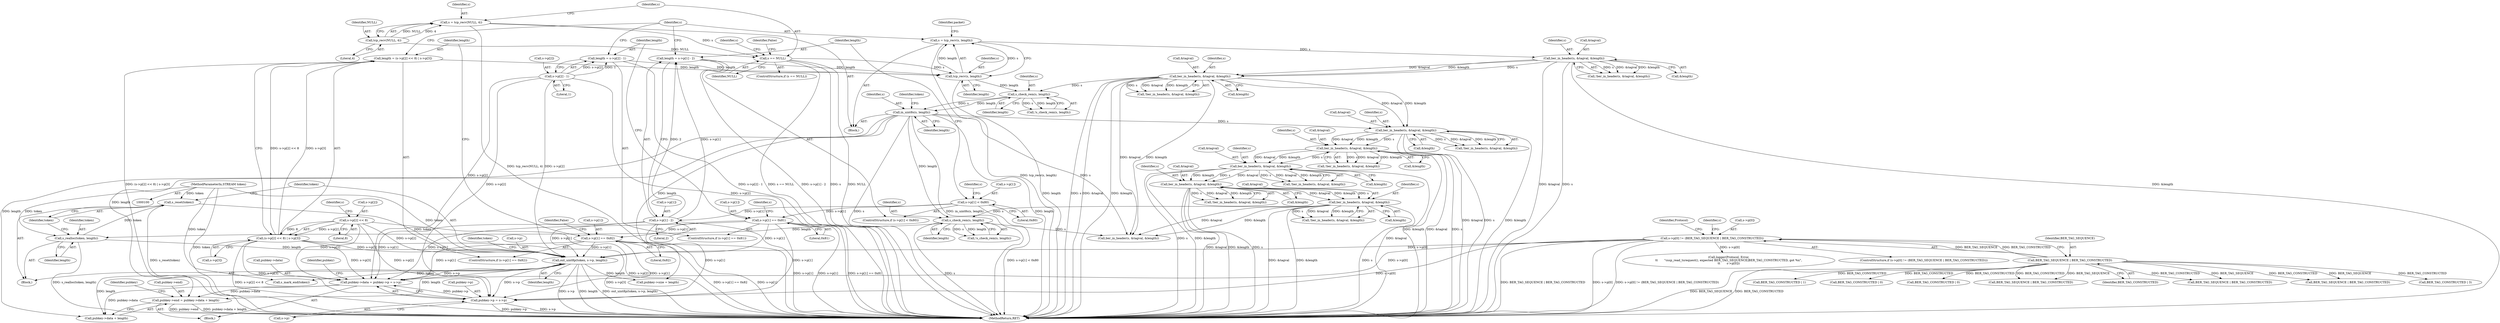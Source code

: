 digraph "0_rdesktop_4dca546d04321a610c1835010b5dad85163b65e1_2@integer" {
"1000413" [label="(Call,pubkey->end = pubkey->data + length)"];
"1000402" [label="(Call,pubkey->data = pubkey->p = s->p)"];
"1000406" [label="(Call,pubkey->p = s->p)"];
"1000359" [label="(Call,out_uint8p(token, s->p, length))"];
"1000357" [label="(Call,s_reset(token))"];
"1000354" [label="(Call,s_realloc(token, length))"];
"1000101" [label="(MethodParameterIn,STREAM token)"];
"1000346" [label="(Call,s_check_rem(s, length))"];
"1000333" [label="(Call,ber_in_header(s, &tagval, &length))"];
"1000315" [label="(Call,ber_in_header(s, &tagval, &length))"];
"1000299" [label="(Call,ber_in_header(s, &tagval, &length))"];
"1000283" [label="(Call,ber_in_header(s, &tagval, &length))"];
"1000265" [label="(Call,ber_in_header(s, &tagval, &length))"];
"1000256" [label="(Call,in_uint8s(s, length))"];
"1000248" [label="(Call,s_check_rem(s, length))"];
"1000231" [label="(Call,ber_in_header(s, &tagval, &length))"];
"1000215" [label="(Call,ber_in_header(s, &tagval, &length))"];
"1000203" [label="(Call,s = tcp_recv(s, length))"];
"1000205" [label="(Call,tcp_recv(s, length))"];
"1000114" [label="(Call,s == NULL)"];
"1000108" [label="(Call,s = tcp_recv(NULL, 4))"];
"1000110" [label="(Call,tcp_recv(NULL, 4))"];
"1000149" [label="(Call,length = s->p[1] - 2)"];
"1000151" [label="(Call,s->p[1] - 2)"];
"1000142" [label="(Call,s->p[1] < 0x80)"];
"1000167" [label="(Call,length = s->p[2] - 1)"];
"1000169" [label="(Call,s->p[2] - 1)"];
"1000185" [label="(Call,length = (s->p[2] << 8) | s->p[3])"];
"1000187" [label="(Call,(s->p[2] << 8) | s->p[3])"];
"1000188" [label="(Call,s->p[2] << 8)"];
"1000178" [label="(Call,s->p[1] == 0x82)"];
"1000160" [label="(Call,s->p[1] == 0x81)"];
"1000120" [label="(Call,s->p[0] != (BER_TAG_SEQUENCE | BER_TAG_CONSTRUCTED))"];
"1000126" [label="(Call,BER_TAG_SEQUENCE | BER_TAG_CONSTRUCTED)"];
"1000123" [label="(Identifier,s)"];
"1000167" [label="(Call,length = s->p[2] - 1)"];
"1000179" [label="(Call,s->p[1])"];
"1000169" [label="(Call,s->p[2] - 1)"];
"1000168" [label="(Identifier,length)"];
"1000223" [label="(Call,BER_TAG_SEQUENCE | BER_TAG_CONSTRUCTED)"];
"1000159" [label="(ControlStructure,if (s->p[1] == 0x81))"];
"1000141" [label="(ControlStructure,if (s->p[1] < 0x80))"];
"1000143" [label="(Call,s->p[1])"];
"1000307" [label="(Call,BER_TAG_SEQUENCE | BER_TAG_CONSTRUCTED)"];
"1000383" [label="(Call,BER_TAG_CONSTRUCTED | 3)"];
"1000150" [label="(Identifier,length)"];
"1000101" [label="(MethodParameterIn,STREAM token)"];
"1000366" [label="(Identifier,token)"];
"1000130" [label="(Call,logger(Protocol, Error,\n\t\t       \"cssp_read_tsrequest(), expected BER_TAG_SEQUENCE|BER_TAG_CONSTRUCTED, got %x\",\n\t\t       s->p[0]))"];
"1000410" [label="(Call,s->p)"];
"1000206" [label="(Identifier,s)"];
"1000187" [label="(Call,(s->p[2] << 8) | s->p[3])"];
"1000345" [label="(Call,!s_check_rem(s, length))"];
"1000110" [label="(Call,tcp_recv(NULL, 4))"];
"1000417" [label="(Call,pubkey->data + length)"];
"1000319" [label="(Call,&length)"];
"1000230" [label="(Call,!ber_in_header(s, &tagval, &length))"];
"1000185" [label="(Call,length = (s->p[2] << 8) | s->p[3])"];
"1000157" [label="(Literal,2)"];
"1000407" [label="(Call,pubkey->p)"];
"1000287" [label="(Call,&length)"];
"1000334" [label="(Identifier,s)"];
"1000406" [label="(Call,pubkey->p = s->p)"];
"1000348" [label="(Identifier,length)"];
"1000317" [label="(Call,&tagval)"];
"1000178" [label="(Call,s->p[1] == 0x82)"];
"1000373" [label="(Call,ber_in_header(s, &tagval, &length))"];
"1000335" [label="(Call,&tagval)"];
"1000207" [label="(Identifier,length)"];
"1000413" [label="(Call,pubkey->end = pubkey->data + length)"];
"1000131" [label="(Identifier,Protocol)"];
"1000275" [label="(Call,BER_TAG_CONSTRUCTED | 1)"];
"1000298" [label="(Call,!ber_in_header(s, &tagval, &length))"];
"1000285" [label="(Call,&tagval)"];
"1000120" [label="(Call,s->p[0] != (BER_TAG_SEQUENCE | BER_TAG_CONSTRUCTED))"];
"1000175" [label="(Literal,1)"];
"1000337" [label="(Call,&length)"];
"1000357" [label="(Call,s_reset(token))"];
"1000194" [label="(Literal,8)"];
"1000325" [label="(Call,BER_TAG_CONSTRUCTED | 0)"];
"1000163" [label="(Identifier,s)"];
"1000231" [label="(Call,ber_in_header(s, &tagval, &length))"];
"1000181" [label="(Identifier,s)"];
"1000247" [label="(Call,!s_check_rem(s, length))"];
"1000217" [label="(Call,&tagval)"];
"1000128" [label="(Identifier,BER_TAG_CONSTRUCTED)"];
"1000126" [label="(Call,BER_TAG_SEQUENCE | BER_TAG_CONSTRUCTED)"];
"1000402" [label="(Call,pubkey->data = pubkey->p = s->p)"];
"1000354" [label="(Call,s_realloc(token, length))"];
"1000250" [label="(Identifier,length)"];
"1000299" [label="(Call,ber_in_header(s, &tagval, &length))"];
"1000265" [label="(Call,ber_in_header(s, &tagval, &length))"];
"1000415" [label="(Identifier,pubkey)"];
"1000316" [label="(Identifier,s)"];
"1000202" [label="(Identifier,False)"];
"1000403" [label="(Call,pubkey->data)"];
"1000186" [label="(Identifier,length)"];
"1000119" [label="(ControlStructure,if (s->p[0] != (BER_TAG_SEQUENCE | BER_TAG_CONSTRUCTED)))"];
"1000215" [label="(Call,ber_in_header(s, &tagval, &length))"];
"1000248" [label="(Call,s_check_rem(s, length))"];
"1000314" [label="(Call,!ber_in_header(s, &tagval, &length))"];
"1000241" [label="(Call,BER_TAG_CONSTRUCTED | 0)"];
"1000108" [label="(Call,s = tcp_recv(NULL, 4))"];
"1000148" [label="(Literal,0x80)"];
"1000232" [label="(Identifier,s)"];
"1000266" [label="(Identifier,s)"];
"1000261" [label="(Block,)"];
"1000356" [label="(Identifier,length)"];
"1000346" [label="(Call,s_check_rem(s, length))"];
"1000267" [label="(Call,&tagval)"];
"1000145" [label="(Identifier,s)"];
"1000269" [label="(Call,&length)"];
"1000233" [label="(Call,&tagval)"];
"1000103" [label="(Block,)"];
"1000151" [label="(Call,s->p[1] - 2)"];
"1000118" [label="(Identifier,False)"];
"1000189" [label="(Call,s->p[2])"];
"1000257" [label="(Identifier,s)"];
"1000303" [label="(Call,&length)"];
"1000333" [label="(Call,ber_in_header(s, &tagval, &length))"];
"1000166" [label="(Literal,0x81)"];
"1000114" [label="(Call,s == NULL)"];
"1000209" [label="(Identifier,packet)"];
"1000359" [label="(Call,out_uint8p(token, s->p, length))"];
"1000109" [label="(Identifier,s)"];
"1000113" [label="(ControlStructure,if (s == NULL))"];
"1000177" [label="(ControlStructure,if (s->p[1] == 0x82))"];
"1000365" [label="(Call,s_mark_end(token))"];
"1000347" [label="(Identifier,s)"];
"1000422" [label="(Call,pubkey->size = length)"];
"1000170" [label="(Call,s->p[2])"];
"1000429" [label="(MethodReturn,RET)"];
"1000264" [label="(Call,!ber_in_header(s, &tagval, &length))"];
"1000112" [label="(Literal,4)"];
"1000205" [label="(Call,tcp_recv(s, length))"];
"1000116" [label="(Identifier,NULL)"];
"1000161" [label="(Call,s->p[1])"];
"1000360" [label="(Identifier,token)"];
"1000361" [label="(Call,s->p)"];
"1000204" [label="(Identifier,s)"];
"1000249" [label="(Identifier,s)"];
"1000235" [label="(Call,&length)"];
"1000315" [label="(Call,ber_in_header(s, &tagval, &length))"];
"1000284" [label="(Identifier,s)"];
"1000256" [label="(Call,in_uint8s(s, length))"];
"1000111" [label="(Identifier,NULL)"];
"1000301" [label="(Call,&tagval)"];
"1000219" [label="(Call,&length)"];
"1000283" [label="(Call,ber_in_header(s, &tagval, &length))"];
"1000203" [label="(Call,s = tcp_recv(s, length))"];
"1000332" [label="(Call,!ber_in_header(s, &tagval, &length))"];
"1000369" [label="(Block,)"];
"1000364" [label="(Identifier,length)"];
"1000214" [label="(Call,!ber_in_header(s, &tagval, &length))"];
"1000152" [label="(Call,s->p[1])"];
"1000115" [label="(Identifier,s)"];
"1000121" [label="(Call,s->p[0])"];
"1000160" [label="(Call,s->p[1] == 0x81)"];
"1000195" [label="(Call,s->p[3])"];
"1000127" [label="(Identifier,BER_TAG_SEQUENCE)"];
"1000358" [label="(Identifier,token)"];
"1000414" [label="(Call,pubkey->end)"];
"1000188" [label="(Call,s->p[2] << 8)"];
"1000355" [label="(Identifier,token)"];
"1000282" [label="(Call,!ber_in_header(s, &tagval, &length))"];
"1000258" [label="(Identifier,length)"];
"1000149" [label="(Call,length = s->p[1] - 2)"];
"1000291" [label="(Call,BER_TAG_SEQUENCE | BER_TAG_CONSTRUCTED)"];
"1000142" [label="(Call,s->p[1] < 0x80)"];
"1000300" [label="(Identifier,s)"];
"1000260" [label="(Identifier,token)"];
"1000424" [label="(Identifier,pubkey)"];
"1000197" [label="(Identifier,s)"];
"1000216" [label="(Identifier,s)"];
"1000184" [label="(Literal,0x82)"];
"1000413" -> "1000369"  [label="AST: "];
"1000413" -> "1000417"  [label="CFG: "];
"1000414" -> "1000413"  [label="AST: "];
"1000417" -> "1000413"  [label="AST: "];
"1000424" -> "1000413"  [label="CFG: "];
"1000413" -> "1000429"  [label="DDG: pubkey->end"];
"1000413" -> "1000429"  [label="DDG: pubkey->data + length"];
"1000402" -> "1000413"  [label="DDG: pubkey->data"];
"1000359" -> "1000413"  [label="DDG: length"];
"1000256" -> "1000413"  [label="DDG: length"];
"1000402" -> "1000369"  [label="AST: "];
"1000402" -> "1000406"  [label="CFG: "];
"1000403" -> "1000402"  [label="AST: "];
"1000406" -> "1000402"  [label="AST: "];
"1000415" -> "1000402"  [label="CFG: "];
"1000406" -> "1000402"  [label="DDG: pubkey->p"];
"1000359" -> "1000402"  [label="DDG: s->p"];
"1000178" -> "1000402"  [label="DDG: s->p[1]"];
"1000188" -> "1000402"  [label="DDG: s->p[2]"];
"1000120" -> "1000402"  [label="DDG: s->p[0]"];
"1000169" -> "1000402"  [label="DDG: s->p[2]"];
"1000160" -> "1000402"  [label="DDG: s->p[1]"];
"1000187" -> "1000402"  [label="DDG: s->p[3]"];
"1000151" -> "1000402"  [label="DDG: s->p[1]"];
"1000402" -> "1000417"  [label="DDG: pubkey->data"];
"1000406" -> "1000410"  [label="CFG: "];
"1000407" -> "1000406"  [label="AST: "];
"1000410" -> "1000406"  [label="AST: "];
"1000406" -> "1000429"  [label="DDG: pubkey->p"];
"1000406" -> "1000429"  [label="DDG: s->p"];
"1000359" -> "1000406"  [label="DDG: s->p"];
"1000178" -> "1000406"  [label="DDG: s->p[1]"];
"1000188" -> "1000406"  [label="DDG: s->p[2]"];
"1000120" -> "1000406"  [label="DDG: s->p[0]"];
"1000169" -> "1000406"  [label="DDG: s->p[2]"];
"1000160" -> "1000406"  [label="DDG: s->p[1]"];
"1000187" -> "1000406"  [label="DDG: s->p[3]"];
"1000151" -> "1000406"  [label="DDG: s->p[1]"];
"1000359" -> "1000261"  [label="AST: "];
"1000359" -> "1000364"  [label="CFG: "];
"1000360" -> "1000359"  [label="AST: "];
"1000361" -> "1000359"  [label="AST: "];
"1000364" -> "1000359"  [label="AST: "];
"1000366" -> "1000359"  [label="CFG: "];
"1000359" -> "1000429"  [label="DDG: s->p"];
"1000359" -> "1000429"  [label="DDG: length"];
"1000359" -> "1000429"  [label="DDG: out_uint8p(token, s->p, length)"];
"1000357" -> "1000359"  [label="DDG: token"];
"1000101" -> "1000359"  [label="DDG: token"];
"1000178" -> "1000359"  [label="DDG: s->p[1]"];
"1000188" -> "1000359"  [label="DDG: s->p[2]"];
"1000120" -> "1000359"  [label="DDG: s->p[0]"];
"1000169" -> "1000359"  [label="DDG: s->p[2]"];
"1000160" -> "1000359"  [label="DDG: s->p[1]"];
"1000187" -> "1000359"  [label="DDG: s->p[3]"];
"1000151" -> "1000359"  [label="DDG: s->p[1]"];
"1000354" -> "1000359"  [label="DDG: length"];
"1000359" -> "1000365"  [label="DDG: token"];
"1000359" -> "1000417"  [label="DDG: length"];
"1000359" -> "1000422"  [label="DDG: length"];
"1000357" -> "1000261"  [label="AST: "];
"1000357" -> "1000358"  [label="CFG: "];
"1000358" -> "1000357"  [label="AST: "];
"1000360" -> "1000357"  [label="CFG: "];
"1000357" -> "1000429"  [label="DDG: s_reset(token)"];
"1000354" -> "1000357"  [label="DDG: token"];
"1000101" -> "1000357"  [label="DDG: token"];
"1000354" -> "1000261"  [label="AST: "];
"1000354" -> "1000356"  [label="CFG: "];
"1000355" -> "1000354"  [label="AST: "];
"1000356" -> "1000354"  [label="AST: "];
"1000358" -> "1000354"  [label="CFG: "];
"1000354" -> "1000429"  [label="DDG: s_realloc(token, length)"];
"1000101" -> "1000354"  [label="DDG: token"];
"1000346" -> "1000354"  [label="DDG: length"];
"1000101" -> "1000100"  [label="AST: "];
"1000101" -> "1000429"  [label="DDG: token"];
"1000101" -> "1000365"  [label="DDG: token"];
"1000346" -> "1000345"  [label="AST: "];
"1000346" -> "1000348"  [label="CFG: "];
"1000347" -> "1000346"  [label="AST: "];
"1000348" -> "1000346"  [label="AST: "];
"1000345" -> "1000346"  [label="CFG: "];
"1000346" -> "1000429"  [label="DDG: s"];
"1000346" -> "1000345"  [label="DDG: s"];
"1000346" -> "1000345"  [label="DDG: length"];
"1000333" -> "1000346"  [label="DDG: s"];
"1000256" -> "1000346"  [label="DDG: length"];
"1000346" -> "1000373"  [label="DDG: s"];
"1000333" -> "1000332"  [label="AST: "];
"1000333" -> "1000337"  [label="CFG: "];
"1000334" -> "1000333"  [label="AST: "];
"1000335" -> "1000333"  [label="AST: "];
"1000337" -> "1000333"  [label="AST: "];
"1000332" -> "1000333"  [label="CFG: "];
"1000333" -> "1000429"  [label="DDG: s"];
"1000333" -> "1000429"  [label="DDG: &length"];
"1000333" -> "1000429"  [label="DDG: &tagval"];
"1000333" -> "1000332"  [label="DDG: s"];
"1000333" -> "1000332"  [label="DDG: &tagval"];
"1000333" -> "1000332"  [label="DDG: &length"];
"1000315" -> "1000333"  [label="DDG: s"];
"1000315" -> "1000333"  [label="DDG: &tagval"];
"1000315" -> "1000333"  [label="DDG: &length"];
"1000333" -> "1000373"  [label="DDG: &tagval"];
"1000333" -> "1000373"  [label="DDG: &length"];
"1000315" -> "1000314"  [label="AST: "];
"1000315" -> "1000319"  [label="CFG: "];
"1000316" -> "1000315"  [label="AST: "];
"1000317" -> "1000315"  [label="AST: "];
"1000319" -> "1000315"  [label="AST: "];
"1000314" -> "1000315"  [label="CFG: "];
"1000315" -> "1000429"  [label="DDG: s"];
"1000315" -> "1000429"  [label="DDG: &length"];
"1000315" -> "1000429"  [label="DDG: &tagval"];
"1000315" -> "1000314"  [label="DDG: s"];
"1000315" -> "1000314"  [label="DDG: &tagval"];
"1000315" -> "1000314"  [label="DDG: &length"];
"1000299" -> "1000315"  [label="DDG: s"];
"1000299" -> "1000315"  [label="DDG: &tagval"];
"1000299" -> "1000315"  [label="DDG: &length"];
"1000299" -> "1000298"  [label="AST: "];
"1000299" -> "1000303"  [label="CFG: "];
"1000300" -> "1000299"  [label="AST: "];
"1000301" -> "1000299"  [label="AST: "];
"1000303" -> "1000299"  [label="AST: "];
"1000298" -> "1000299"  [label="CFG: "];
"1000299" -> "1000429"  [label="DDG: &length"];
"1000299" -> "1000429"  [label="DDG: &tagval"];
"1000299" -> "1000429"  [label="DDG: s"];
"1000299" -> "1000298"  [label="DDG: s"];
"1000299" -> "1000298"  [label="DDG: &tagval"];
"1000299" -> "1000298"  [label="DDG: &length"];
"1000283" -> "1000299"  [label="DDG: s"];
"1000283" -> "1000299"  [label="DDG: &tagval"];
"1000283" -> "1000299"  [label="DDG: &length"];
"1000283" -> "1000282"  [label="AST: "];
"1000283" -> "1000287"  [label="CFG: "];
"1000284" -> "1000283"  [label="AST: "];
"1000285" -> "1000283"  [label="AST: "];
"1000287" -> "1000283"  [label="AST: "];
"1000282" -> "1000283"  [label="CFG: "];
"1000283" -> "1000429"  [label="DDG: &tagval"];
"1000283" -> "1000429"  [label="DDG: s"];
"1000283" -> "1000429"  [label="DDG: &length"];
"1000283" -> "1000282"  [label="DDG: s"];
"1000283" -> "1000282"  [label="DDG: &tagval"];
"1000283" -> "1000282"  [label="DDG: &length"];
"1000265" -> "1000283"  [label="DDG: s"];
"1000265" -> "1000283"  [label="DDG: &tagval"];
"1000265" -> "1000283"  [label="DDG: &length"];
"1000265" -> "1000264"  [label="AST: "];
"1000265" -> "1000269"  [label="CFG: "];
"1000266" -> "1000265"  [label="AST: "];
"1000267" -> "1000265"  [label="AST: "];
"1000269" -> "1000265"  [label="AST: "];
"1000264" -> "1000265"  [label="CFG: "];
"1000265" -> "1000429"  [label="DDG: &length"];
"1000265" -> "1000429"  [label="DDG: &tagval"];
"1000265" -> "1000429"  [label="DDG: s"];
"1000265" -> "1000264"  [label="DDG: s"];
"1000265" -> "1000264"  [label="DDG: &tagval"];
"1000265" -> "1000264"  [label="DDG: &length"];
"1000256" -> "1000265"  [label="DDG: s"];
"1000231" -> "1000265"  [label="DDG: &tagval"];
"1000231" -> "1000265"  [label="DDG: &length"];
"1000256" -> "1000103"  [label="AST: "];
"1000256" -> "1000258"  [label="CFG: "];
"1000257" -> "1000256"  [label="AST: "];
"1000258" -> "1000256"  [label="AST: "];
"1000260" -> "1000256"  [label="CFG: "];
"1000256" -> "1000429"  [label="DDG: length"];
"1000256" -> "1000429"  [label="DDG: s"];
"1000256" -> "1000429"  [label="DDG: in_uint8s(s, length)"];
"1000248" -> "1000256"  [label="DDG: s"];
"1000248" -> "1000256"  [label="DDG: length"];
"1000256" -> "1000373"  [label="DDG: s"];
"1000256" -> "1000417"  [label="DDG: length"];
"1000256" -> "1000422"  [label="DDG: length"];
"1000248" -> "1000247"  [label="AST: "];
"1000248" -> "1000250"  [label="CFG: "];
"1000249" -> "1000248"  [label="AST: "];
"1000250" -> "1000248"  [label="AST: "];
"1000247" -> "1000248"  [label="CFG: "];
"1000248" -> "1000247"  [label="DDG: s"];
"1000248" -> "1000247"  [label="DDG: length"];
"1000231" -> "1000248"  [label="DDG: s"];
"1000205" -> "1000248"  [label="DDG: length"];
"1000231" -> "1000230"  [label="AST: "];
"1000231" -> "1000235"  [label="CFG: "];
"1000232" -> "1000231"  [label="AST: "];
"1000233" -> "1000231"  [label="AST: "];
"1000235" -> "1000231"  [label="AST: "];
"1000230" -> "1000231"  [label="CFG: "];
"1000231" -> "1000429"  [label="DDG: &tagval"];
"1000231" -> "1000429"  [label="DDG: &length"];
"1000231" -> "1000429"  [label="DDG: s"];
"1000231" -> "1000230"  [label="DDG: s"];
"1000231" -> "1000230"  [label="DDG: &tagval"];
"1000231" -> "1000230"  [label="DDG: &length"];
"1000215" -> "1000231"  [label="DDG: s"];
"1000215" -> "1000231"  [label="DDG: &tagval"];
"1000215" -> "1000231"  [label="DDG: &length"];
"1000231" -> "1000373"  [label="DDG: &tagval"];
"1000231" -> "1000373"  [label="DDG: &length"];
"1000215" -> "1000214"  [label="AST: "];
"1000215" -> "1000219"  [label="CFG: "];
"1000216" -> "1000215"  [label="AST: "];
"1000217" -> "1000215"  [label="AST: "];
"1000219" -> "1000215"  [label="AST: "];
"1000214" -> "1000215"  [label="CFG: "];
"1000215" -> "1000429"  [label="DDG: s"];
"1000215" -> "1000429"  [label="DDG: &length"];
"1000215" -> "1000429"  [label="DDG: &tagval"];
"1000215" -> "1000214"  [label="DDG: s"];
"1000215" -> "1000214"  [label="DDG: &tagval"];
"1000215" -> "1000214"  [label="DDG: &length"];
"1000203" -> "1000215"  [label="DDG: s"];
"1000203" -> "1000103"  [label="AST: "];
"1000203" -> "1000205"  [label="CFG: "];
"1000204" -> "1000203"  [label="AST: "];
"1000205" -> "1000203"  [label="AST: "];
"1000209" -> "1000203"  [label="CFG: "];
"1000203" -> "1000429"  [label="DDG: tcp_recv(s, length)"];
"1000205" -> "1000203"  [label="DDG: s"];
"1000205" -> "1000203"  [label="DDG: length"];
"1000205" -> "1000207"  [label="CFG: "];
"1000206" -> "1000205"  [label="AST: "];
"1000207" -> "1000205"  [label="AST: "];
"1000205" -> "1000429"  [label="DDG: length"];
"1000114" -> "1000205"  [label="DDG: s"];
"1000149" -> "1000205"  [label="DDG: length"];
"1000167" -> "1000205"  [label="DDG: length"];
"1000185" -> "1000205"  [label="DDG: length"];
"1000114" -> "1000113"  [label="AST: "];
"1000114" -> "1000116"  [label="CFG: "];
"1000115" -> "1000114"  [label="AST: "];
"1000116" -> "1000114"  [label="AST: "];
"1000118" -> "1000114"  [label="CFG: "];
"1000123" -> "1000114"  [label="CFG: "];
"1000114" -> "1000429"  [label="DDG: s == NULL"];
"1000114" -> "1000429"  [label="DDG: s"];
"1000114" -> "1000429"  [label="DDG: NULL"];
"1000108" -> "1000114"  [label="DDG: s"];
"1000110" -> "1000114"  [label="DDG: NULL"];
"1000108" -> "1000103"  [label="AST: "];
"1000108" -> "1000110"  [label="CFG: "];
"1000109" -> "1000108"  [label="AST: "];
"1000110" -> "1000108"  [label="AST: "];
"1000115" -> "1000108"  [label="CFG: "];
"1000108" -> "1000429"  [label="DDG: tcp_recv(NULL, 4)"];
"1000110" -> "1000108"  [label="DDG: NULL"];
"1000110" -> "1000108"  [label="DDG: 4"];
"1000110" -> "1000112"  [label="CFG: "];
"1000111" -> "1000110"  [label="AST: "];
"1000112" -> "1000110"  [label="AST: "];
"1000149" -> "1000141"  [label="AST: "];
"1000149" -> "1000151"  [label="CFG: "];
"1000150" -> "1000149"  [label="AST: "];
"1000151" -> "1000149"  [label="AST: "];
"1000204" -> "1000149"  [label="CFG: "];
"1000149" -> "1000429"  [label="DDG: s->p[1] - 2"];
"1000151" -> "1000149"  [label="DDG: s->p[1]"];
"1000151" -> "1000149"  [label="DDG: 2"];
"1000151" -> "1000157"  [label="CFG: "];
"1000152" -> "1000151"  [label="AST: "];
"1000157" -> "1000151"  [label="AST: "];
"1000151" -> "1000429"  [label="DDG: s->p[1]"];
"1000142" -> "1000151"  [label="DDG: s->p[1]"];
"1000142" -> "1000141"  [label="AST: "];
"1000142" -> "1000148"  [label="CFG: "];
"1000143" -> "1000142"  [label="AST: "];
"1000148" -> "1000142"  [label="AST: "];
"1000150" -> "1000142"  [label="CFG: "];
"1000163" -> "1000142"  [label="CFG: "];
"1000142" -> "1000429"  [label="DDG: s->p[1] < 0x80"];
"1000142" -> "1000160"  [label="DDG: s->p[1]"];
"1000167" -> "1000159"  [label="AST: "];
"1000167" -> "1000169"  [label="CFG: "];
"1000168" -> "1000167"  [label="AST: "];
"1000169" -> "1000167"  [label="AST: "];
"1000204" -> "1000167"  [label="CFG: "];
"1000167" -> "1000429"  [label="DDG: s->p[2] - 1"];
"1000169" -> "1000167"  [label="DDG: s->p[2]"];
"1000169" -> "1000167"  [label="DDG: 1"];
"1000169" -> "1000175"  [label="CFG: "];
"1000170" -> "1000169"  [label="AST: "];
"1000175" -> "1000169"  [label="AST: "];
"1000169" -> "1000429"  [label="DDG: s->p[2]"];
"1000185" -> "1000177"  [label="AST: "];
"1000185" -> "1000187"  [label="CFG: "];
"1000186" -> "1000185"  [label="AST: "];
"1000187" -> "1000185"  [label="AST: "];
"1000204" -> "1000185"  [label="CFG: "];
"1000185" -> "1000429"  [label="DDG: (s->p[2] << 8) | s->p[3]"];
"1000187" -> "1000185"  [label="DDG: s->p[2] << 8"];
"1000187" -> "1000185"  [label="DDG: s->p[3]"];
"1000187" -> "1000195"  [label="CFG: "];
"1000188" -> "1000187"  [label="AST: "];
"1000195" -> "1000187"  [label="AST: "];
"1000187" -> "1000429"  [label="DDG: s->p[2] << 8"];
"1000187" -> "1000429"  [label="DDG: s->p[3]"];
"1000188" -> "1000187"  [label="DDG: s->p[2]"];
"1000188" -> "1000187"  [label="DDG: 8"];
"1000188" -> "1000194"  [label="CFG: "];
"1000189" -> "1000188"  [label="AST: "];
"1000194" -> "1000188"  [label="AST: "];
"1000197" -> "1000188"  [label="CFG: "];
"1000188" -> "1000429"  [label="DDG: s->p[2]"];
"1000178" -> "1000177"  [label="AST: "];
"1000178" -> "1000184"  [label="CFG: "];
"1000179" -> "1000178"  [label="AST: "];
"1000184" -> "1000178"  [label="AST: "];
"1000186" -> "1000178"  [label="CFG: "];
"1000202" -> "1000178"  [label="CFG: "];
"1000178" -> "1000429"  [label="DDG: s->p[1] == 0x82"];
"1000178" -> "1000429"  [label="DDG: s->p[1]"];
"1000160" -> "1000178"  [label="DDG: s->p[1]"];
"1000160" -> "1000159"  [label="AST: "];
"1000160" -> "1000166"  [label="CFG: "];
"1000161" -> "1000160"  [label="AST: "];
"1000166" -> "1000160"  [label="AST: "];
"1000168" -> "1000160"  [label="CFG: "];
"1000181" -> "1000160"  [label="CFG: "];
"1000160" -> "1000429"  [label="DDG: s->p[1] == 0x81"];
"1000160" -> "1000429"  [label="DDG: s->p[1]"];
"1000120" -> "1000119"  [label="AST: "];
"1000120" -> "1000126"  [label="CFG: "];
"1000121" -> "1000120"  [label="AST: "];
"1000126" -> "1000120"  [label="AST: "];
"1000131" -> "1000120"  [label="CFG: "];
"1000145" -> "1000120"  [label="CFG: "];
"1000120" -> "1000429"  [label="DDG: BER_TAG_SEQUENCE | BER_TAG_CONSTRUCTED"];
"1000120" -> "1000429"  [label="DDG: s->p[0]"];
"1000120" -> "1000429"  [label="DDG: s->p[0] != (BER_TAG_SEQUENCE | BER_TAG_CONSTRUCTED)"];
"1000126" -> "1000120"  [label="DDG: BER_TAG_SEQUENCE"];
"1000126" -> "1000120"  [label="DDG: BER_TAG_CONSTRUCTED"];
"1000120" -> "1000130"  [label="DDG: s->p[0]"];
"1000126" -> "1000128"  [label="CFG: "];
"1000127" -> "1000126"  [label="AST: "];
"1000128" -> "1000126"  [label="AST: "];
"1000126" -> "1000429"  [label="DDG: BER_TAG_SEQUENCE"];
"1000126" -> "1000429"  [label="DDG: BER_TAG_CONSTRUCTED"];
"1000126" -> "1000223"  [label="DDG: BER_TAG_SEQUENCE"];
"1000126" -> "1000223"  [label="DDG: BER_TAG_CONSTRUCTED"];
"1000126" -> "1000241"  [label="DDG: BER_TAG_CONSTRUCTED"];
"1000126" -> "1000275"  [label="DDG: BER_TAG_CONSTRUCTED"];
"1000126" -> "1000291"  [label="DDG: BER_TAG_SEQUENCE"];
"1000126" -> "1000291"  [label="DDG: BER_TAG_CONSTRUCTED"];
"1000126" -> "1000307"  [label="DDG: BER_TAG_SEQUENCE"];
"1000126" -> "1000307"  [label="DDG: BER_TAG_CONSTRUCTED"];
"1000126" -> "1000325"  [label="DDG: BER_TAG_CONSTRUCTED"];
"1000126" -> "1000383"  [label="DDG: BER_TAG_CONSTRUCTED"];
}
